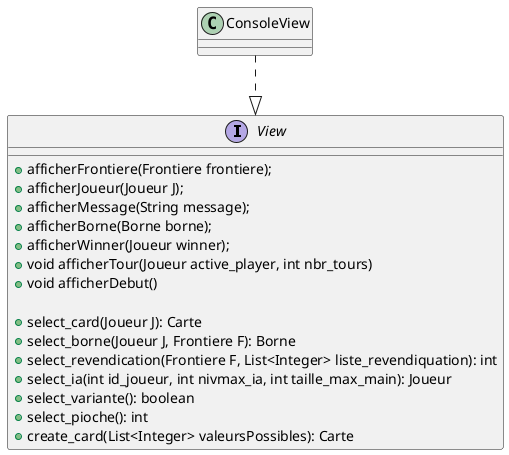 @startuml view

interface View{
        + afficherFrontiere(Frontiere frontiere);
        + afficherJoueur(Joueur J);
        + afficherMessage(String message);
        + afficherBorne(Borne borne);
        + afficherWinner(Joueur winner);
        + void afficherTour(Joueur active_player, int nbr_tours)
        + void afficherDebut()

        + select_card(Joueur J): Carte
        + select_borne(Joueur J, Frontiere F): Borne
        + select_revendication(Frontiere F, List<Integer> liste_revendiquation): int
        + select_ia(int id_joueur, int nivmax_ia, int taille_max_main): Joueur
	+ select_variante(): boolean
	+ select_pioche(): int
	+ create_card(List<Integer> valeursPossibles): Carte
}

class ConsoleView{

}

ConsoleView ..|> View

@enduml
